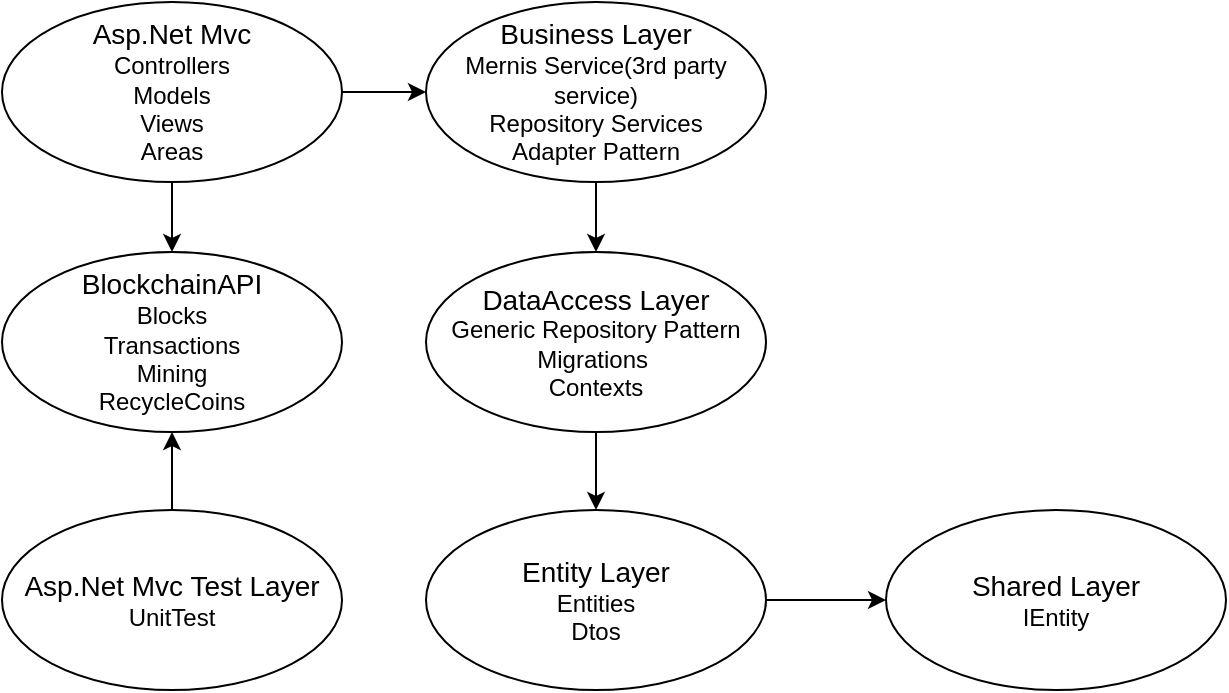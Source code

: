<mxfile version="23.1.1" type="github">
  <diagram name="Sayfa -1" id="sLQtu35nGZm28vXa-dDa">
    <mxGraphModel dx="875" dy="471" grid="1" gridSize="10" guides="1" tooltips="1" connect="1" arrows="1" fold="1" page="1" pageScale="1" pageWidth="827" pageHeight="1169" math="0" shadow="0">
      <root>
        <mxCell id="0" />
        <mxCell id="1" parent="0" />
        <mxCell id="Qf-ygeJ7LG_O5alcVDP4-1" value="&lt;font style=&quot;&quot;&gt;&lt;span style=&quot;font-size: 14px;&quot;&gt;Business Layer&lt;/span&gt;&lt;br&gt;&lt;font style=&quot;font-size: 12px;&quot;&gt;Mernis Service(3rd party service)&lt;br&gt;&lt;/font&gt;Repository Services&lt;br&gt;Adapter Pattern&lt;br&gt;&lt;/font&gt;" style="ellipse;whiteSpace=wrap;html=1;align=center;newEdgeStyle={&quot;edgeStyle&quot;:&quot;entityRelationEdgeStyle&quot;,&quot;startArrow&quot;:&quot;none&quot;,&quot;endArrow&quot;:&quot;none&quot;,&quot;segment&quot;:10,&quot;curved&quot;:1,&quot;sourcePerimeterSpacing&quot;:0,&quot;targetPerimeterSpacing&quot;:0};treeFolding=1;treeMoving=1;" vertex="1" parent="1">
          <mxGeometry x="230" y="80" width="170" height="90" as="geometry" />
        </mxCell>
        <mxCell id="Qf-ygeJ7LG_O5alcVDP4-2" value="&lt;font style=&quot;&quot;&gt;&lt;span style=&quot;font-size: 14px;&quot;&gt;DataAccess Layer&lt;/span&gt;&lt;br&gt;&lt;font style=&quot;font-size: 12px;&quot;&gt;Generic Repository Pattern&lt;br&gt;&lt;/font&gt;Migrations&amp;nbsp;&lt;br&gt;Contexts&lt;br&gt;&lt;/font&gt;" style="ellipse;whiteSpace=wrap;html=1;align=center;newEdgeStyle={&quot;edgeStyle&quot;:&quot;entityRelationEdgeStyle&quot;,&quot;startArrow&quot;:&quot;none&quot;,&quot;endArrow&quot;:&quot;none&quot;,&quot;segment&quot;:10,&quot;curved&quot;:1,&quot;sourcePerimeterSpacing&quot;:0,&quot;targetPerimeterSpacing&quot;:0};treeFolding=1;treeMoving=1;" vertex="1" parent="1">
          <mxGeometry x="230" y="205" width="170" height="90" as="geometry" />
        </mxCell>
        <mxCell id="Qf-ygeJ7LG_O5alcVDP4-5" value="" style="endArrow=classic;html=1;rounded=0;exitX=0.5;exitY=1;exitDx=0;exitDy=0;entryX=0.5;entryY=0;entryDx=0;entryDy=0;" edge="1" parent="1" source="Qf-ygeJ7LG_O5alcVDP4-1" target="Qf-ygeJ7LG_O5alcVDP4-2">
          <mxGeometry width="50" height="50" relative="1" as="geometry">
            <mxPoint x="400" y="210" as="sourcePoint" />
            <mxPoint x="410" y="250" as="targetPoint" />
          </mxGeometry>
        </mxCell>
        <mxCell id="Qf-ygeJ7LG_O5alcVDP4-6" value="&lt;font style=&quot;&quot;&gt;&lt;span style=&quot;font-size: 14px;&quot;&gt;Entity Layer&lt;/span&gt;&lt;br&gt;Entities&lt;br&gt;Dtos&lt;br&gt;&lt;/font&gt;" style="ellipse;whiteSpace=wrap;html=1;align=center;newEdgeStyle={&quot;edgeStyle&quot;:&quot;entityRelationEdgeStyle&quot;,&quot;startArrow&quot;:&quot;none&quot;,&quot;endArrow&quot;:&quot;none&quot;,&quot;segment&quot;:10,&quot;curved&quot;:1,&quot;sourcePerimeterSpacing&quot;:0,&quot;targetPerimeterSpacing&quot;:0};treeFolding=1;treeMoving=1;" vertex="1" parent="1">
          <mxGeometry x="230" y="334" width="170" height="90" as="geometry" />
        </mxCell>
        <mxCell id="Qf-ygeJ7LG_O5alcVDP4-8" value="" style="endArrow=classic;html=1;rounded=0;exitX=0.5;exitY=1;exitDx=0;exitDy=0;entryX=0.5;entryY=0;entryDx=0;entryDy=0;" edge="1" parent="1" source="Qf-ygeJ7LG_O5alcVDP4-2" target="Qf-ygeJ7LG_O5alcVDP4-6">
          <mxGeometry width="50" height="50" relative="1" as="geometry">
            <mxPoint x="314.58" y="305" as="sourcePoint" />
            <mxPoint x="315" y="320" as="targetPoint" />
          </mxGeometry>
        </mxCell>
        <mxCell id="Qf-ygeJ7LG_O5alcVDP4-9" value="&lt;font style=&quot;&quot;&gt;&lt;span style=&quot;font-size: 14px;&quot;&gt;Shared Layer&lt;/span&gt;&lt;br&gt;IEntity&lt;br&gt;&lt;/font&gt;" style="ellipse;whiteSpace=wrap;html=1;align=center;newEdgeStyle={&quot;edgeStyle&quot;:&quot;entityRelationEdgeStyle&quot;,&quot;startArrow&quot;:&quot;none&quot;,&quot;endArrow&quot;:&quot;none&quot;,&quot;segment&quot;:10,&quot;curved&quot;:1,&quot;sourcePerimeterSpacing&quot;:0,&quot;targetPerimeterSpacing&quot;:0};treeFolding=1;treeMoving=1;" vertex="1" parent="1">
          <mxGeometry x="460" y="334" width="170" height="90" as="geometry" />
        </mxCell>
        <mxCell id="Qf-ygeJ7LG_O5alcVDP4-11" value="" style="endArrow=classic;html=1;rounded=0;exitX=1;exitY=0.5;exitDx=0;exitDy=0;entryX=0;entryY=0.5;entryDx=0;entryDy=0;" edge="1" parent="1" source="Qf-ygeJ7LG_O5alcVDP4-6" target="Qf-ygeJ7LG_O5alcVDP4-9">
          <mxGeometry width="50" height="50" relative="1" as="geometry">
            <mxPoint x="410" y="400" as="sourcePoint" />
            <mxPoint x="460" y="350" as="targetPoint" />
          </mxGeometry>
        </mxCell>
        <mxCell id="Qf-ygeJ7LG_O5alcVDP4-12" value="&lt;font style=&quot;&quot;&gt;&lt;span style=&quot;font-size: 14px;&quot;&gt;Asp.Net Mvc&lt;br&gt;&lt;/span&gt;Controllers&lt;br&gt;Models&lt;br&gt;Views&lt;br&gt;Areas&lt;br&gt;&lt;/font&gt;" style="ellipse;whiteSpace=wrap;html=1;align=center;newEdgeStyle={&quot;edgeStyle&quot;:&quot;entityRelationEdgeStyle&quot;,&quot;startArrow&quot;:&quot;none&quot;,&quot;endArrow&quot;:&quot;none&quot;,&quot;segment&quot;:10,&quot;curved&quot;:1,&quot;sourcePerimeterSpacing&quot;:0,&quot;targetPerimeterSpacing&quot;:0};treeFolding=1;treeMoving=1;" vertex="1" parent="1">
          <mxGeometry x="18" y="80" width="170" height="90" as="geometry" />
        </mxCell>
        <mxCell id="Qf-ygeJ7LG_O5alcVDP4-13" value="" style="endArrow=classic;html=1;rounded=0;exitX=1;exitY=0.5;exitDx=0;exitDy=0;entryX=0;entryY=0.5;entryDx=0;entryDy=0;" edge="1" parent="1" source="Qf-ygeJ7LG_O5alcVDP4-12" target="Qf-ygeJ7LG_O5alcVDP4-1">
          <mxGeometry width="50" height="50" relative="1" as="geometry">
            <mxPoint x="190" y="200" as="sourcePoint" />
            <mxPoint x="240" y="150" as="targetPoint" />
          </mxGeometry>
        </mxCell>
        <mxCell id="Qf-ygeJ7LG_O5alcVDP4-14" value="&lt;font style=&quot;&quot;&gt;&lt;span style=&quot;font-size: 14px;&quot;&gt;BlockchainAPI&lt;/span&gt;&lt;br&gt;&lt;font style=&quot;font-size: 12px;&quot;&gt;Blocks&lt;/font&gt;&lt;br&gt;Transactions&lt;br&gt;Mining&lt;br&gt;RecycleCoins&lt;br&gt;&lt;/font&gt;" style="ellipse;whiteSpace=wrap;html=1;align=center;newEdgeStyle={&quot;edgeStyle&quot;:&quot;entityRelationEdgeStyle&quot;,&quot;startArrow&quot;:&quot;none&quot;,&quot;endArrow&quot;:&quot;none&quot;,&quot;segment&quot;:10,&quot;curved&quot;:1,&quot;sourcePerimeterSpacing&quot;:0,&quot;targetPerimeterSpacing&quot;:0};treeFolding=1;treeMoving=1;" vertex="1" parent="1">
          <mxGeometry x="18" y="205" width="170" height="90" as="geometry" />
        </mxCell>
        <mxCell id="Qf-ygeJ7LG_O5alcVDP4-15" value="&lt;font style=&quot;&quot;&gt;&lt;span style=&quot;font-size: 14px;&quot;&gt;Asp.Net Mvc Test Layer&lt;br&gt;&lt;/span&gt;UnitTest&lt;br&gt;&lt;/font&gt;" style="ellipse;whiteSpace=wrap;html=1;align=center;newEdgeStyle={&quot;edgeStyle&quot;:&quot;entityRelationEdgeStyle&quot;,&quot;startArrow&quot;:&quot;none&quot;,&quot;endArrow&quot;:&quot;none&quot;,&quot;segment&quot;:10,&quot;curved&quot;:1,&quot;sourcePerimeterSpacing&quot;:0,&quot;targetPerimeterSpacing&quot;:0};treeFolding=1;treeMoving=1;" vertex="1" parent="1">
          <mxGeometry x="18" y="334" width="170" height="90" as="geometry" />
        </mxCell>
        <mxCell id="Qf-ygeJ7LG_O5alcVDP4-16" value="" style="endArrow=classic;html=1;rounded=0;exitX=0.5;exitY=0;exitDx=0;exitDy=0;entryX=0.5;entryY=1;entryDx=0;entryDy=0;" edge="1" parent="1" source="Qf-ygeJ7LG_O5alcVDP4-15" target="Qf-ygeJ7LG_O5alcVDP4-14">
          <mxGeometry width="50" height="50" relative="1" as="geometry">
            <mxPoint x="148" y="334" as="sourcePoint" />
            <mxPoint x="198" y="284" as="targetPoint" />
          </mxGeometry>
        </mxCell>
        <mxCell id="Qf-ygeJ7LG_O5alcVDP4-17" value="" style="endArrow=classic;html=1;rounded=0;exitX=0.5;exitY=1;exitDx=0;exitDy=0;entryX=0.5;entryY=0;entryDx=0;entryDy=0;" edge="1" parent="1" source="Qf-ygeJ7LG_O5alcVDP4-12" target="Qf-ygeJ7LG_O5alcVDP4-14">
          <mxGeometry width="50" height="50" relative="1" as="geometry">
            <mxPoint x="130" y="220" as="sourcePoint" />
            <mxPoint x="180" y="170" as="targetPoint" />
          </mxGeometry>
        </mxCell>
      </root>
    </mxGraphModel>
  </diagram>
</mxfile>
